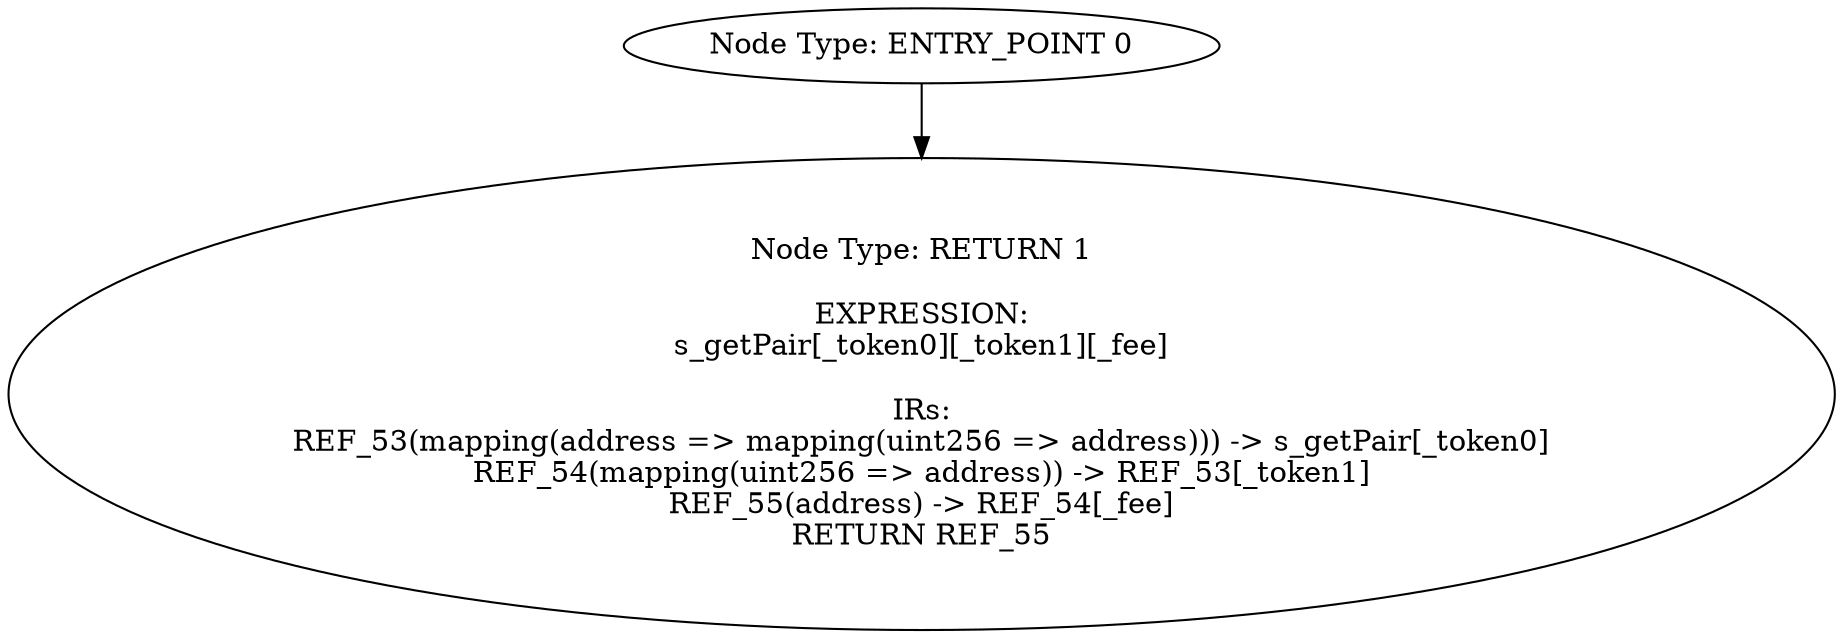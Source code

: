 digraph{
0[label="Node Type: ENTRY_POINT 0
"];
0->1;
1[label="Node Type: RETURN 1

EXPRESSION:
s_getPair[_token0][_token1][_fee]

IRs:
REF_53(mapping(address => mapping(uint256 => address))) -> s_getPair[_token0]
REF_54(mapping(uint256 => address)) -> REF_53[_token1]
REF_55(address) -> REF_54[_fee]
RETURN REF_55"];
}
